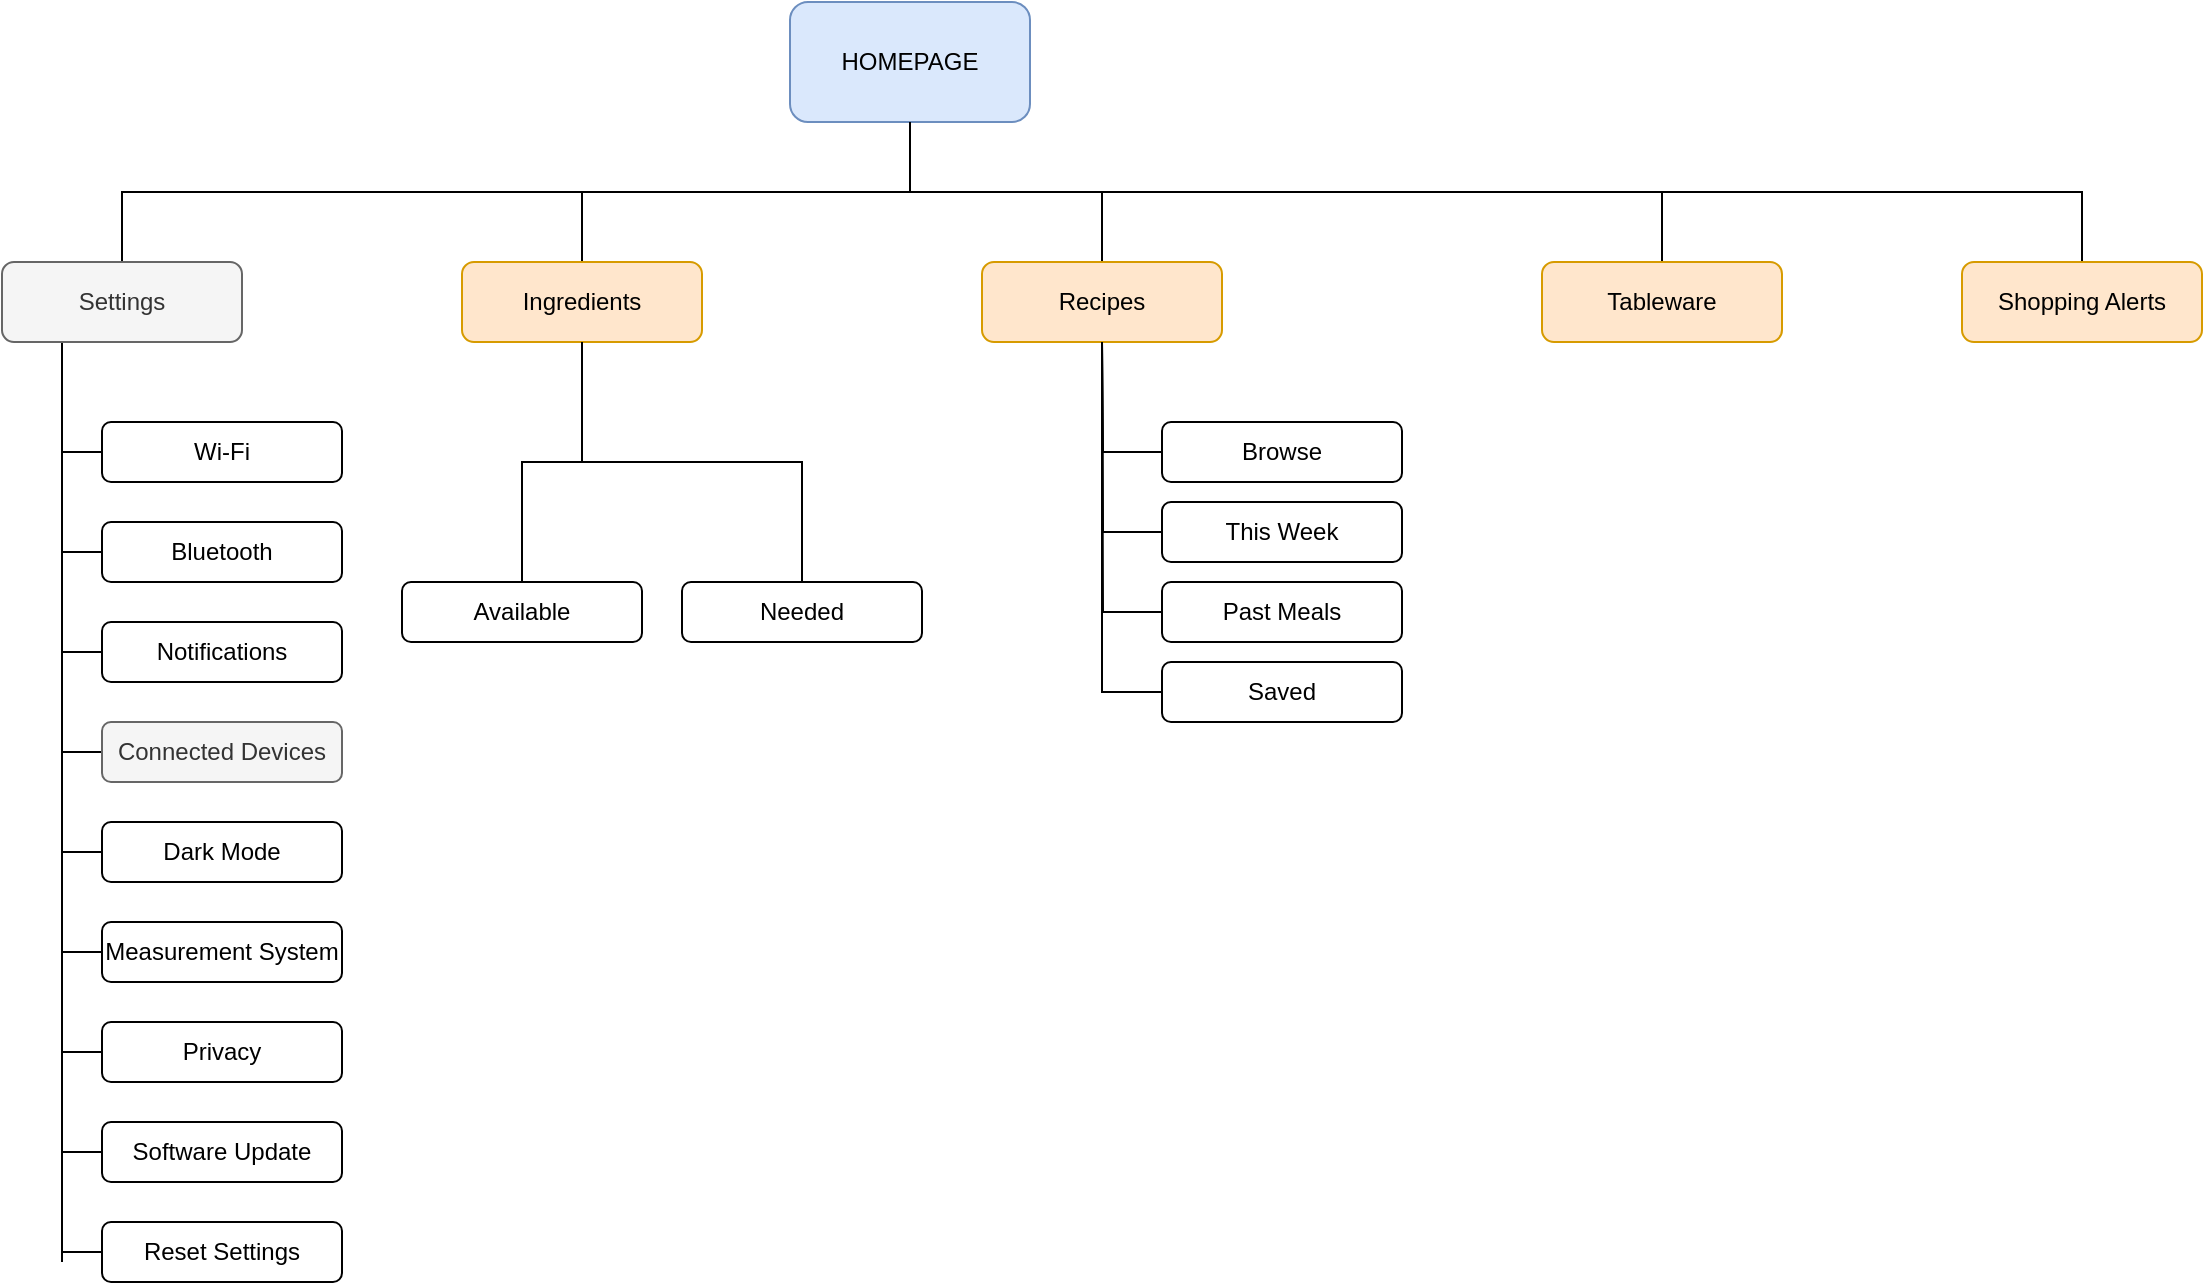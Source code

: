 <mxfile version="14.4.2" type="device"><diagram id="E5sOCSsqrsjdw01n6GqI" name="Page-1"><mxGraphModel dx="2249" dy="762" grid="1" gridSize="10" guides="1" tooltips="1" connect="1" arrows="1" fold="1" page="1" pageScale="1" pageWidth="827" pageHeight="1169" math="0" shadow="0"><root><mxCell id="0"/><mxCell id="1" parent="0"/><mxCell id="omiW88vRfu0_k56IgSaY-26" style="edgeStyle=orthogonalEdgeStyle;rounded=0;orthogonalLoop=1;jettySize=auto;html=1;exitX=0.5;exitY=1;exitDx=0;exitDy=0;endArrow=none;endFill=0;entryX=0.5;entryY=0;entryDx=0;entryDy=0;entryPerimeter=0;" edge="1" parent="1" source="omiW88vRfu0_k56IgSaY-1" target="omiW88vRfu0_k56IgSaY-6"><mxGeometry relative="1" as="geometry"><mxPoint x="414" y="140" as="targetPoint"/><Array as="points"><mxPoint x="414" y="155"/><mxPoint x="1000" y="155"/></Array></mxGeometry></mxCell><mxCell id="omiW88vRfu0_k56IgSaY-1" value="HOMEPAGE" style="rounded=1;whiteSpace=wrap;html=1;fillColor=#dae8fc;strokeColor=#6c8ebf;" vertex="1" parent="1"><mxGeometry x="354" y="60" width="120" height="60" as="geometry"/></mxCell><mxCell id="omiW88vRfu0_k56IgSaY-16" style="edgeStyle=orthogonalEdgeStyle;rounded=0;orthogonalLoop=1;jettySize=auto;html=1;exitX=0.25;exitY=1;exitDx=0;exitDy=0;endArrow=none;endFill=0;" edge="1" parent="1" source="omiW88vRfu0_k56IgSaY-2"><mxGeometry relative="1" as="geometry"><mxPoint x="-10" y="690" as="targetPoint"/></mxGeometry></mxCell><mxCell id="omiW88vRfu0_k56IgSaY-27" style="edgeStyle=orthogonalEdgeStyle;rounded=0;orthogonalLoop=1;jettySize=auto;html=1;exitX=0.5;exitY=0;exitDx=0;exitDy=0;entryX=0.5;entryY=1;entryDx=0;entryDy=0;endArrow=none;endFill=0;" edge="1" parent="1" source="omiW88vRfu0_k56IgSaY-2" target="omiW88vRfu0_k56IgSaY-1"><mxGeometry relative="1" as="geometry"/></mxCell><mxCell id="omiW88vRfu0_k56IgSaY-2" value="Settings" style="rounded=1;whiteSpace=wrap;html=1;fillColor=#f5f5f5;strokeColor=#666666;fontColor=#333333;" vertex="1" parent="1"><mxGeometry x="-40" y="190" width="120" height="40" as="geometry"/></mxCell><mxCell id="omiW88vRfu0_k56IgSaY-28" style="edgeStyle=orthogonalEdgeStyle;rounded=0;orthogonalLoop=1;jettySize=auto;html=1;exitX=0.5;exitY=0;exitDx=0;exitDy=0;endArrow=none;endFill=0;entryX=0.5;entryY=1;entryDx=0;entryDy=0;" edge="1" parent="1" source="omiW88vRfu0_k56IgSaY-3" target="omiW88vRfu0_k56IgSaY-1"><mxGeometry relative="1" as="geometry"><mxPoint x="250" y="150" as="targetPoint"/></mxGeometry></mxCell><mxCell id="omiW88vRfu0_k56IgSaY-31" style="edgeStyle=orthogonalEdgeStyle;rounded=0;orthogonalLoop=1;jettySize=auto;html=1;exitX=0.5;exitY=1;exitDx=0;exitDy=0;endArrow=none;endFill=0;entryX=0.5;entryY=0;entryDx=0;entryDy=0;" edge="1" parent="1" source="omiW88vRfu0_k56IgSaY-3" target="omiW88vRfu0_k56IgSaY-34"><mxGeometry relative="1" as="geometry"><mxPoint x="250" y="440" as="targetPoint"/><Array as="points"><mxPoint x="250" y="290"/><mxPoint x="360" y="290"/></Array></mxGeometry></mxCell><mxCell id="omiW88vRfu0_k56IgSaY-3" value="Ingredients" style="rounded=1;whiteSpace=wrap;html=1;fillColor=#ffe6cc;strokeColor=#d79b00;" vertex="1" parent="1"><mxGeometry x="190" y="190" width="120" height="40" as="geometry"/></mxCell><mxCell id="omiW88vRfu0_k56IgSaY-29" style="edgeStyle=orthogonalEdgeStyle;rounded=0;orthogonalLoop=1;jettySize=auto;html=1;exitX=0.5;exitY=0;exitDx=0;exitDy=0;endArrow=none;endFill=0;entryX=0.5;entryY=1;entryDx=0;entryDy=0;" edge="1" parent="1" source="omiW88vRfu0_k56IgSaY-4" target="omiW88vRfu0_k56IgSaY-1"><mxGeometry relative="1" as="geometry"><mxPoint x="450" y="150" as="targetPoint"/></mxGeometry></mxCell><mxCell id="omiW88vRfu0_k56IgSaY-40" style="edgeStyle=orthogonalEdgeStyle;rounded=0;orthogonalLoop=1;jettySize=auto;html=1;exitX=0.5;exitY=1;exitDx=0;exitDy=0;entryX=0;entryY=0.5;entryDx=0;entryDy=0;endArrow=none;endFill=0;" edge="1" parent="1" source="omiW88vRfu0_k56IgSaY-4" target="omiW88vRfu0_k56IgSaY-39"><mxGeometry relative="1" as="geometry"/></mxCell><mxCell id="omiW88vRfu0_k56IgSaY-4" value="Recipes" style="rounded=1;whiteSpace=wrap;html=1;fillColor=#ffe6cc;strokeColor=#d79b00;" vertex="1" parent="1"><mxGeometry x="450" y="190" width="120" height="40" as="geometry"/></mxCell><mxCell id="omiW88vRfu0_k56IgSaY-30" style="edgeStyle=orthogonalEdgeStyle;rounded=0;orthogonalLoop=1;jettySize=auto;html=1;exitX=0.5;exitY=0;exitDx=0;exitDy=0;endArrow=none;endFill=0;entryX=0.5;entryY=1;entryDx=0;entryDy=0;" edge="1" parent="1" source="omiW88vRfu0_k56IgSaY-5" target="omiW88vRfu0_k56IgSaY-1"><mxGeometry relative="1" as="geometry"><mxPoint x="610" y="150" as="targetPoint"/></mxGeometry></mxCell><mxCell id="omiW88vRfu0_k56IgSaY-5" value="Tableware" style="rounded=1;whiteSpace=wrap;html=1;fillColor=#ffe6cc;strokeColor=#d79b00;" vertex="1" parent="1"><mxGeometry x="730" y="190" width="120" height="40" as="geometry"/></mxCell><mxCell id="omiW88vRfu0_k56IgSaY-6" value="Shopping Alerts" style="rounded=1;whiteSpace=wrap;html=1;fillColor=#ffe6cc;strokeColor=#d79b00;" vertex="1" parent="1"><mxGeometry x="940" y="190" width="120" height="40" as="geometry"/></mxCell><mxCell id="omiW88vRfu0_k56IgSaY-25" style="edgeStyle=orthogonalEdgeStyle;rounded=0;orthogonalLoop=1;jettySize=auto;html=1;exitX=0;exitY=0.5;exitDx=0;exitDy=0;endArrow=none;endFill=0;" edge="1" parent="1" source="omiW88vRfu0_k56IgSaY-7"><mxGeometry relative="1" as="geometry"><mxPoint x="-10" y="285" as="targetPoint"/></mxGeometry></mxCell><mxCell id="omiW88vRfu0_k56IgSaY-7" value="Wi-Fi" style="rounded=1;whiteSpace=wrap;html=1;" vertex="1" parent="1"><mxGeometry x="10" y="270" width="120" height="30" as="geometry"/></mxCell><mxCell id="omiW88vRfu0_k56IgSaY-24" style="edgeStyle=orthogonalEdgeStyle;rounded=0;orthogonalLoop=1;jettySize=auto;html=1;exitX=0;exitY=0.5;exitDx=0;exitDy=0;endArrow=none;endFill=0;" edge="1" parent="1" source="omiW88vRfu0_k56IgSaY-8"><mxGeometry relative="1" as="geometry"><mxPoint x="-10" y="335" as="targetPoint"/></mxGeometry></mxCell><mxCell id="omiW88vRfu0_k56IgSaY-8" value="Bluetooth" style="rounded=1;whiteSpace=wrap;html=1;" vertex="1" parent="1"><mxGeometry x="10" y="320" width="120" height="30" as="geometry"/></mxCell><mxCell id="omiW88vRfu0_k56IgSaY-23" style="edgeStyle=orthogonalEdgeStyle;rounded=0;orthogonalLoop=1;jettySize=auto;html=1;exitX=0;exitY=0.5;exitDx=0;exitDy=0;endArrow=none;endFill=0;" edge="1" parent="1" source="omiW88vRfu0_k56IgSaY-9"><mxGeometry relative="1" as="geometry"><mxPoint x="-10" y="385" as="targetPoint"/></mxGeometry></mxCell><mxCell id="omiW88vRfu0_k56IgSaY-9" value="Notifications" style="rounded=1;whiteSpace=wrap;html=1;" vertex="1" parent="1"><mxGeometry x="10" y="370" width="120" height="30" as="geometry"/></mxCell><mxCell id="omiW88vRfu0_k56IgSaY-22" style="edgeStyle=orthogonalEdgeStyle;rounded=0;orthogonalLoop=1;jettySize=auto;html=1;exitX=0;exitY=0.5;exitDx=0;exitDy=0;endArrow=none;endFill=0;" edge="1" parent="1" source="omiW88vRfu0_k56IgSaY-10"><mxGeometry relative="1" as="geometry"><mxPoint x="-10" y="435" as="targetPoint"/></mxGeometry></mxCell><mxCell id="omiW88vRfu0_k56IgSaY-10" value="Connected Devices" style="rounded=1;whiteSpace=wrap;html=1;fillColor=#f5f5f5;strokeColor=#666666;fontColor=#333333;" vertex="1" parent="1"><mxGeometry x="10" y="420" width="120" height="30" as="geometry"/></mxCell><mxCell id="omiW88vRfu0_k56IgSaY-21" style="edgeStyle=orthogonalEdgeStyle;rounded=0;orthogonalLoop=1;jettySize=auto;html=1;exitX=0;exitY=0.5;exitDx=0;exitDy=0;endArrow=none;endFill=0;" edge="1" parent="1" source="omiW88vRfu0_k56IgSaY-11"><mxGeometry relative="1" as="geometry"><mxPoint x="-10" y="485" as="targetPoint"/></mxGeometry></mxCell><mxCell id="omiW88vRfu0_k56IgSaY-11" value="Dark Mode" style="rounded=1;whiteSpace=wrap;html=1;" vertex="1" parent="1"><mxGeometry x="10" y="470" width="120" height="30" as="geometry"/></mxCell><mxCell id="omiW88vRfu0_k56IgSaY-20" style="edgeStyle=orthogonalEdgeStyle;rounded=0;orthogonalLoop=1;jettySize=auto;html=1;exitX=0;exitY=0.5;exitDx=0;exitDy=0;endArrow=none;endFill=0;" edge="1" parent="1" source="omiW88vRfu0_k56IgSaY-12"><mxGeometry relative="1" as="geometry"><mxPoint x="-10" y="535" as="targetPoint"/></mxGeometry></mxCell><mxCell id="omiW88vRfu0_k56IgSaY-12" value="Measurement System" style="rounded=1;whiteSpace=wrap;html=1;" vertex="1" parent="1"><mxGeometry x="10" y="520" width="120" height="30" as="geometry"/></mxCell><mxCell id="omiW88vRfu0_k56IgSaY-19" style="edgeStyle=orthogonalEdgeStyle;rounded=0;orthogonalLoop=1;jettySize=auto;html=1;exitX=0;exitY=0.5;exitDx=0;exitDy=0;endArrow=none;endFill=0;" edge="1" parent="1" source="omiW88vRfu0_k56IgSaY-13"><mxGeometry relative="1" as="geometry"><mxPoint x="-10" y="585" as="targetPoint"/></mxGeometry></mxCell><mxCell id="omiW88vRfu0_k56IgSaY-13" value="Privacy" style="rounded=1;whiteSpace=wrap;html=1;" vertex="1" parent="1"><mxGeometry x="10" y="570" width="120" height="30" as="geometry"/></mxCell><mxCell id="omiW88vRfu0_k56IgSaY-18" style="edgeStyle=orthogonalEdgeStyle;rounded=0;orthogonalLoop=1;jettySize=auto;html=1;exitX=0;exitY=0.5;exitDx=0;exitDy=0;endArrow=none;endFill=0;" edge="1" parent="1" source="omiW88vRfu0_k56IgSaY-14"><mxGeometry relative="1" as="geometry"><mxPoint x="-10" y="635" as="targetPoint"/></mxGeometry></mxCell><mxCell id="omiW88vRfu0_k56IgSaY-14" value="Software Update" style="rounded=1;whiteSpace=wrap;html=1;" vertex="1" parent="1"><mxGeometry x="10" y="620" width="120" height="30" as="geometry"/></mxCell><mxCell id="omiW88vRfu0_k56IgSaY-17" style="edgeStyle=orthogonalEdgeStyle;rounded=0;orthogonalLoop=1;jettySize=auto;html=1;exitX=0;exitY=0.5;exitDx=0;exitDy=0;endArrow=none;endFill=0;" edge="1" parent="1" source="omiW88vRfu0_k56IgSaY-15"><mxGeometry relative="1" as="geometry"><mxPoint x="-10" y="685" as="targetPoint"/></mxGeometry></mxCell><mxCell id="omiW88vRfu0_k56IgSaY-15" value="Reset Settings" style="rounded=1;whiteSpace=wrap;html=1;" vertex="1" parent="1"><mxGeometry x="10" y="670" width="120" height="30" as="geometry"/></mxCell><mxCell id="omiW88vRfu0_k56IgSaY-35" style="edgeStyle=orthogonalEdgeStyle;rounded=0;orthogonalLoop=1;jettySize=auto;html=1;exitX=0.5;exitY=0;exitDx=0;exitDy=0;endArrow=none;endFill=0;entryX=0.5;entryY=1;entryDx=0;entryDy=0;" edge="1" parent="1" source="omiW88vRfu0_k56IgSaY-33" target="omiW88vRfu0_k56IgSaY-3"><mxGeometry relative="1" as="geometry"><mxPoint x="250" y="295" as="targetPoint"/></mxGeometry></mxCell><mxCell id="omiW88vRfu0_k56IgSaY-33" value="Available" style="rounded=1;whiteSpace=wrap;html=1;" vertex="1" parent="1"><mxGeometry x="160" y="350" width="120" height="30" as="geometry"/></mxCell><mxCell id="omiW88vRfu0_k56IgSaY-34" value="Needed" style="rounded=1;whiteSpace=wrap;html=1;" vertex="1" parent="1"><mxGeometry x="300" y="350" width="120" height="30" as="geometry"/></mxCell><mxCell id="omiW88vRfu0_k56IgSaY-43" style="edgeStyle=orthogonalEdgeStyle;rounded=0;orthogonalLoop=1;jettySize=auto;html=1;exitX=0;exitY=0.5;exitDx=0;exitDy=0;endArrow=none;endFill=0;" edge="1" parent="1" source="omiW88vRfu0_k56IgSaY-36"><mxGeometry relative="1" as="geometry"><mxPoint x="510" y="230" as="targetPoint"/></mxGeometry></mxCell><mxCell id="omiW88vRfu0_k56IgSaY-36" value="Browse" style="rounded=1;whiteSpace=wrap;html=1;" vertex="1" parent="1"><mxGeometry x="540" y="270" width="120" height="30" as="geometry"/></mxCell><mxCell id="omiW88vRfu0_k56IgSaY-42" style="edgeStyle=orthogonalEdgeStyle;rounded=0;orthogonalLoop=1;jettySize=auto;html=1;exitX=0;exitY=0.5;exitDx=0;exitDy=0;endArrow=none;endFill=0;" edge="1" parent="1" source="omiW88vRfu0_k56IgSaY-37"><mxGeometry relative="1" as="geometry"><mxPoint x="510" y="230" as="targetPoint"/></mxGeometry></mxCell><mxCell id="omiW88vRfu0_k56IgSaY-37" value="This Week" style="rounded=1;whiteSpace=wrap;html=1;" vertex="1" parent="1"><mxGeometry x="540" y="310" width="120" height="30" as="geometry"/></mxCell><mxCell id="omiW88vRfu0_k56IgSaY-41" style="edgeStyle=orthogonalEdgeStyle;rounded=0;orthogonalLoop=1;jettySize=auto;html=1;exitX=0;exitY=0.5;exitDx=0;exitDy=0;endArrow=none;endFill=0;" edge="1" parent="1" source="omiW88vRfu0_k56IgSaY-38"><mxGeometry relative="1" as="geometry"><mxPoint x="510" y="230" as="targetPoint"/></mxGeometry></mxCell><mxCell id="omiW88vRfu0_k56IgSaY-38" value="Past Meals" style="rounded=1;whiteSpace=wrap;html=1;" vertex="1" parent="1"><mxGeometry x="540" y="350" width="120" height="30" as="geometry"/></mxCell><mxCell id="omiW88vRfu0_k56IgSaY-39" value="Saved" style="rounded=1;whiteSpace=wrap;html=1;" vertex="1" parent="1"><mxGeometry x="540" y="390" width="120" height="30" as="geometry"/></mxCell></root></mxGraphModel></diagram></mxfile>